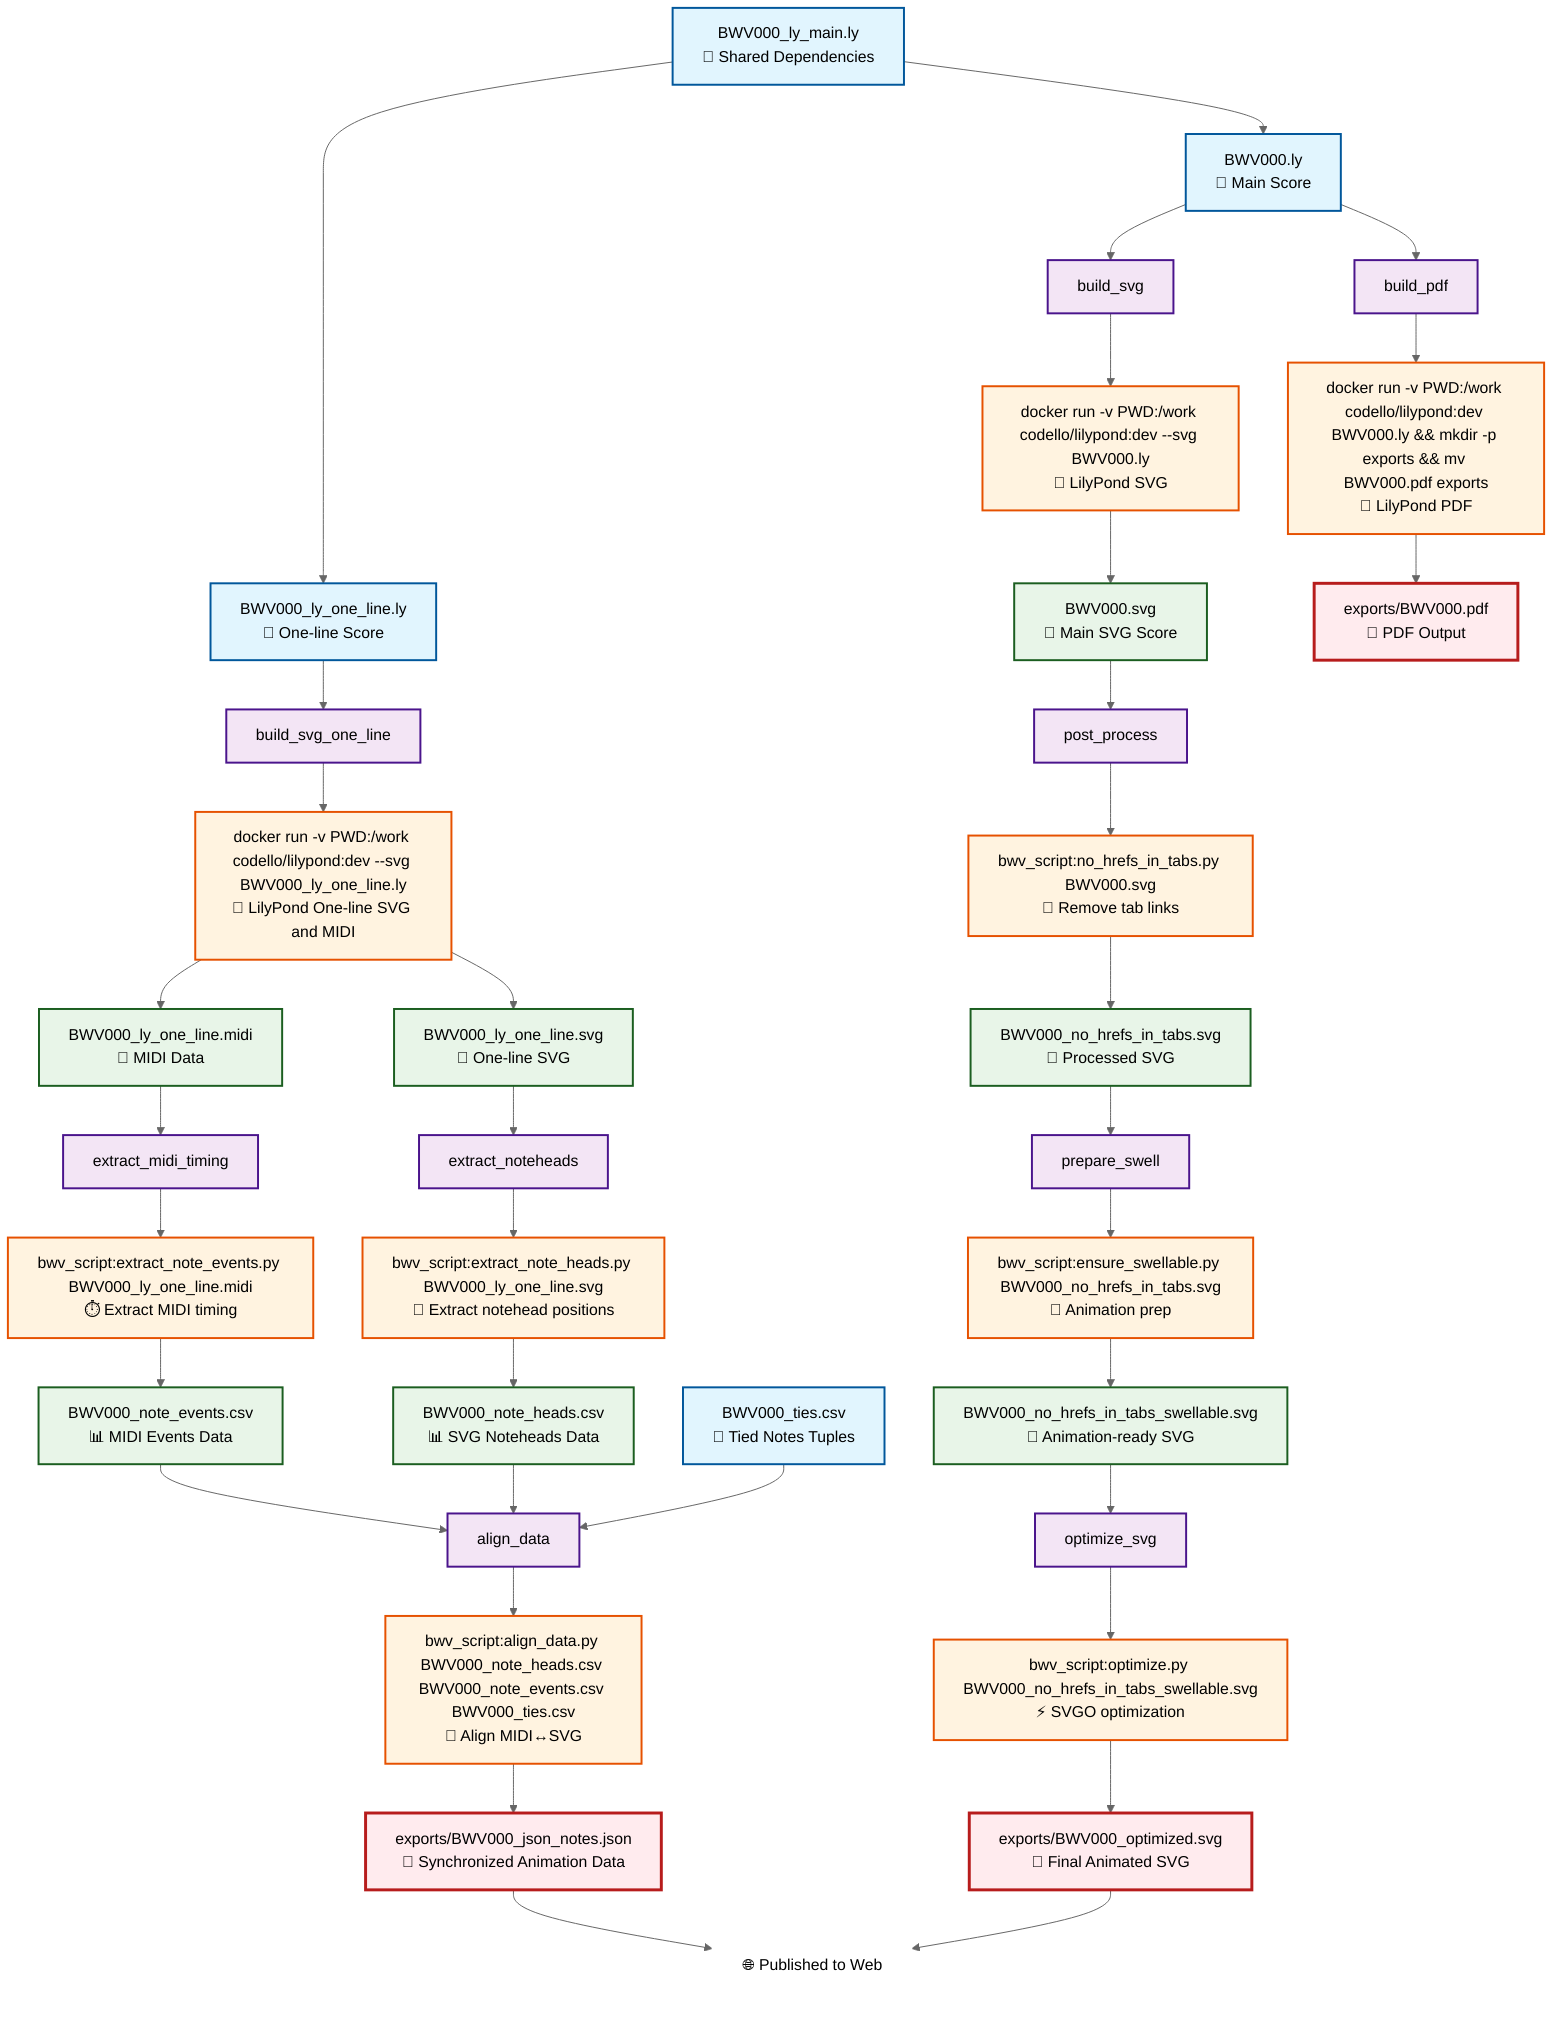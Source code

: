 %%{init: {'theme':'neutral'}}%%
graph TD

%% ============================================================================
%% INPUT NODES
%% ============================================================================
I1[BWV000.ly<br/>📄 Main Score]
I2[BWV000_ly_one_line.ly<br/>📄 One-line Score]
I3[BWV000_ly_main.ly<br/>📄 Shared Dependencies]
I4[BWV000_ties.csv<br/>📄 Tied Notes Tuples]

%% ============================================================================
%% TASK NODES
%% ============================================================================
T1[build_pdf]
T2[build_svg]
T3[build_svg_one_line]
T4[post_process]
T5[prepare_swell]
T6[optimize_svg]
T7[extract_noteheads]
T8[extract_midi_timing]
T9[align_data]

%% ============================================================================
%% RUNNABLE NODES
%% ============================================================================
R1[docker run -v PWD:/work codello/lilypond:dev BWV000.ly && mkdir -p exports && mv BWV000.pdf exports<br/>🐳 LilyPond PDF]
R2[docker run -v PWD:/work codello/lilypond:dev --svg BWV000.ly<br/>🐳 LilyPond SVG]
R3[docker run -v PWD:/work codello/lilypond:dev --svg BWV000_ly_one_line.ly<br/>🐳 LilyPond One-line SVG and MIDI]
R4[bwv_script:no_hrefs_in_tabs.py BWV000.svg<br/>🔗 Remove tab links]
R5[bwv_script:ensure_swellable.py BWV000_no_hrefs_in_tabs.svg<br/>🎯 Animation prep]
R6[bwv_script:optimize.py BWV000_no_hrefs_in_tabs_swellable.svg<br/>⚡ SVGO optimization]
R7[bwv_script:extract_note_heads.py BWV000_ly_one_line.svg<br/>📍 Extract notehead positions]
R8[bwv_script:extract_note_events.py BWV000_ly_one_line.midi<br/>⏱️ Extract MIDI timing]
R9[bwv_script:align_data.py BWV000_note_heads.csv BWV000_note_events.csv BWV000_ties.csv<br/>🎯 Align MIDI↔SVG]

%% ============================================================================
%% OUTPUT NODES
%% ============================================================================
O2[BWV000.svg<br/>🎼 Main SVG Score]
O3[BWV000_ly_one_line.svg<br/>🎼 One-line SVG]
O4[BWV000_ly_one_line.midi<br/>🎵 MIDI Data]
O5[BWV000_no_hrefs_in_tabs.svg<br/>🔄 Processed SVG]
O6[BWV000_no_hrefs_in_tabs_swellable.svg<br/>🎯 Animation-ready SVG]
O7[BWV000_note_heads.csv<br/>📊 SVG Noteheads Data]
O8[BWV000_note_events.csv<br/>📊 MIDI Events Data]

%% ============================================================================
%% EXPORT NODES
%% ============================================================================
E3[exports/BWV000.pdf<br/>📑 PDF Output]
E1[exports/BWV000_optimized.svg<br/>🎨 Final Animated SVG]
E2[exports/BWV000_json_notes.json<br/>🎵 Synchronized Animation Data]

%% ============================================================================
%% DEPENDENCY RELATIONSHIPS
%% ============================================================================
%% Shared dependencies
I3 --> I1
I3 --> I2

%% Input to task relationships
I1 --> T1
I1 --> T2
I2 --> T3
I4 --> T9

%% Task to runnable relationships
T1 --> R1
T2 --> R2
T3 --> R3
T4 --> R4
T5 --> R5
T6 --> R6
T7 --> R7
T8 --> R8
T9 --> R9

%% Runnable to output relationships
R2 --> O2
R3 --> O3
R3 --> O4

%% SVG processing chain
O2 --> T4
R4 --> O5
O5 --> T5
R5 --> O6
O6 --> T6

%% Data extraction parallel branches
O3 --> T7
R7 --> O7
O4 --> T8
R8 --> O8

%% Final data alignment
O7 --> T9
O8 --> T9

%% Final export
R1 --> E3
R6 --> E1
R9 --> E2

%% ============================================================================
%% STYLING
%% ============================================================================
classDef input fill:#e1f5fe,stroke:#01579b,stroke-width:2px
classDef task fill:#f3e5f5,stroke:#4a148c,stroke-width:2px
classDef output fill:#e8f5e8,stroke:#1b5e20,stroke-width:2px
classDef runnable fill:#fff3e0,stroke:#e65100,stroke-width:2px
classDef export fill:#ffebee,stroke:#b71c1c,stroke-width:3px

class I1,I2,I3,I4 input
class T1,T2,T3,T4,T5,T6,T7,T8,T9 task
class O2,O3,O4,O5,O6,O7,O8 output
class R1,R2,R3,R4,R5,R6,R7,R8,R9 runnable
class E3,E1,E2 export

%% ============================================================================
%% BOTTOM ALIGNMENT HACK
%% ============================================================================
bottomAlign["🌐 Published to Web"]
style bottomAlign fill:#ffffff,stroke:#ffffff

E1 --> bottomAlign
E2 --> bottomAlign